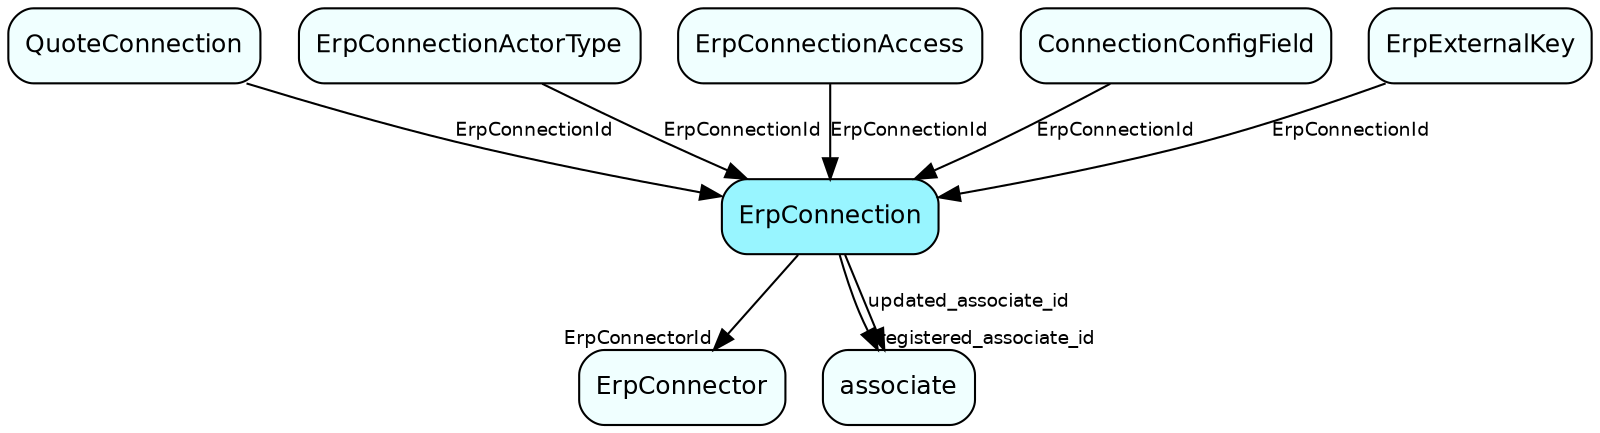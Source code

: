digraph ErpConnection  {
node [shape = box style="rounded, filled" fontname = "Helvetica" fontsize = "12" ]
edge [fontname = "Helvetica" fontsize = "9"]

ErpConnection[fillcolor = "cadetblue1"]
ErpConnector[fillcolor = "azure1"]
associate[fillcolor = "azure1"]
QuoteConnection[fillcolor = "azure1"]
ErpConnectionActorType[fillcolor = "azure1"]
ErpConnectionAccess[fillcolor = "azure1"]
ConnectionConfigField[fillcolor = "azure1"]
ErpExternalKey[fillcolor = "azure1"]
ErpConnection -> ErpConnector [headlabel = "ErpConnectorId"]
ErpConnection -> associate [headlabel = "registered_associate_id"]
ErpConnection -> associate [label = "updated_associate_id"]
QuoteConnection -> ErpConnection [label = "ErpConnectionId"]
ErpConnectionActorType -> ErpConnection [label = "ErpConnectionId"]
ErpConnectionAccess -> ErpConnection [label = "ErpConnectionId"]
ConnectionConfigField -> ErpConnection [label = "ErpConnectionId"]
ErpExternalKey -> ErpConnection [label = "ErpConnectionId"]
}
